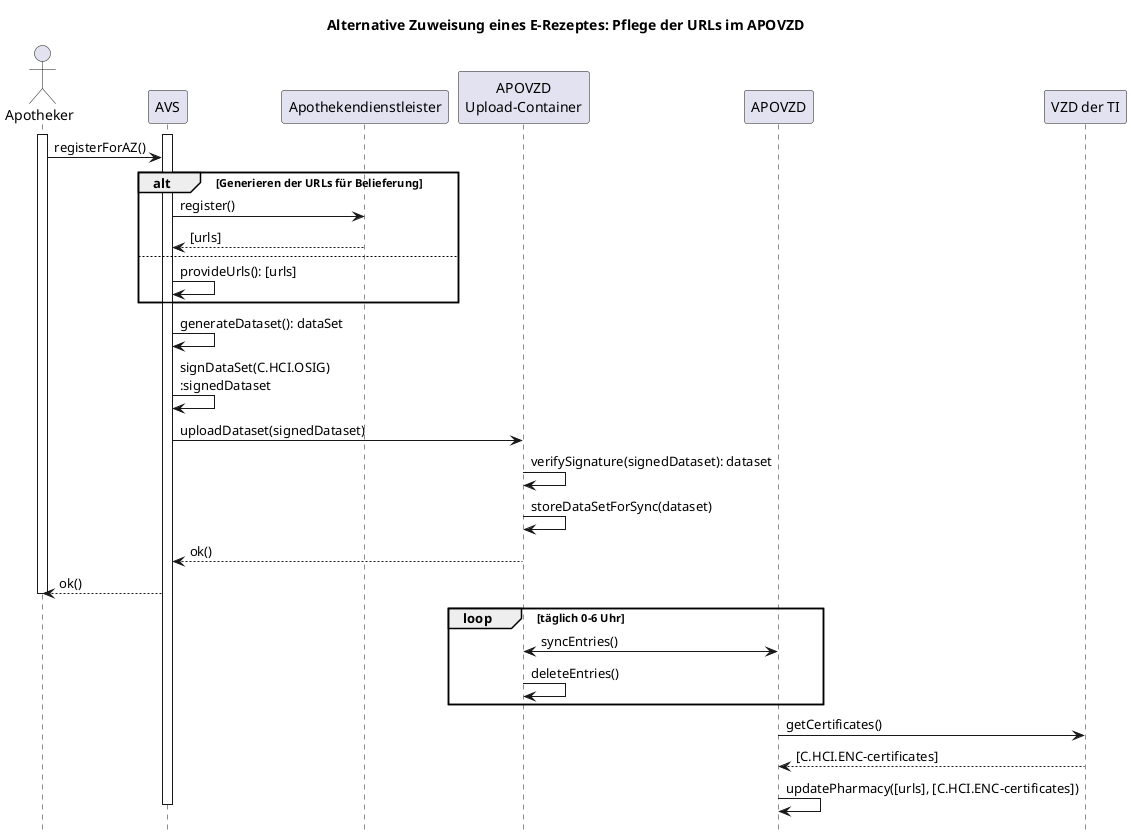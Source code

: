 @startuml az_apovzd

title Alternative Zuweisung eines E-Rezeptes: Pflege der URLs im APOVZD
hide footbox

actor "Apotheker" as ALE order 0
participant "AVS" as AVS order 0
participant "Apothekendienstleister" as ADL order 0
participant "APOVZD\nUpload-Container" as UC order 0
participant "APOVZD" as APOVZD order 0
participant "VZD der TI" as VZD order 0

activate AVS
activate ALE

ALE -> AVS: registerForAZ()

alt Generieren der URLs für Belieferung
AVS -> ADL: register()
ADL --> AVS--: [urls]
else
AVS -> AVS: provideUrls(): [urls]
end alt

AVS -> AVS: generateDataset(): dataSet
AVS -> AVS: signDataSet(C.HCI.OSIG)\n:signedDataset

AVS -> UC: uploadDataset(signedDataset)
UC -> UC: verifySignature(signedDataset): dataset
UC -> UC: storeDataSetForSync(dataset)
UC --> AVS: ok()
AVS --> ALE: ok()
deactivate ALE

loop täglich 0-6 Uhr
UC <-> APOVZD: syncEntries()
UC -> UC: deleteEntries()
end loop

APOVZD -> VZD: getCertificates()
VZD --> APOVZD: [C.HCI.ENC-certificates]
APOVZD -> APOVZD: updatePharmacy([urls], [C.HCI.ENC-certificates])

deactivate AVS


@enduml